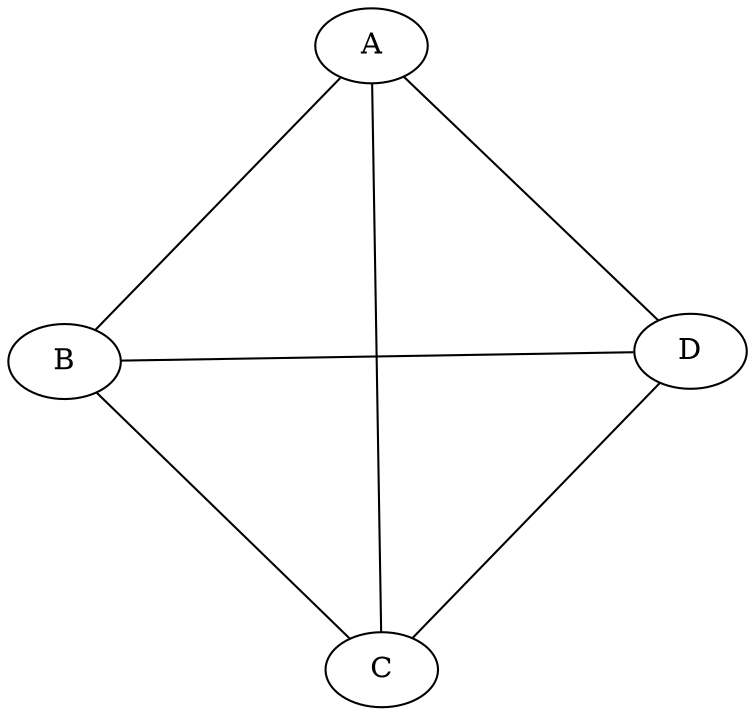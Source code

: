 graph{
    beautify=true
    layout="sfdp"

    A -- B
    A -- C
    A -- D

    B -- C
    B -- D

    C -- D    

  }
